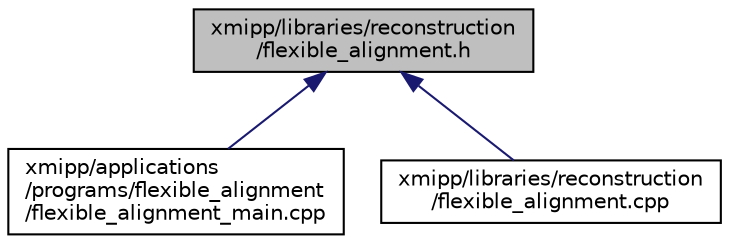 digraph "xmipp/libraries/reconstruction/flexible_alignment.h"
{
  edge [fontname="Helvetica",fontsize="10",labelfontname="Helvetica",labelfontsize="10"];
  node [fontname="Helvetica",fontsize="10",shape=record];
  Node95 [label="xmipp/libraries/reconstruction\l/flexible_alignment.h",height=0.2,width=0.4,color="black", fillcolor="grey75", style="filled", fontcolor="black"];
  Node95 -> Node96 [dir="back",color="midnightblue",fontsize="10",style="solid",fontname="Helvetica"];
  Node96 [label="xmipp/applications\l/programs/flexible_alignment\l/flexible_alignment_main.cpp",height=0.2,width=0.4,color="black", fillcolor="white", style="filled",URL="$flexible__alignment__main_8cpp.html"];
  Node95 -> Node97 [dir="back",color="midnightblue",fontsize="10",style="solid",fontname="Helvetica"];
  Node97 [label="xmipp/libraries/reconstruction\l/flexible_alignment.cpp",height=0.2,width=0.4,color="black", fillcolor="white", style="filled",URL="$flexible__alignment_8cpp.html"];
}

